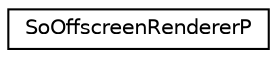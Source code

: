 digraph "Graphical Class Hierarchy"
{
 // LATEX_PDF_SIZE
  edge [fontname="Helvetica",fontsize="10",labelfontname="Helvetica",labelfontsize="10"];
  node [fontname="Helvetica",fontsize="10",shape=record];
  rankdir="LR";
  Node0 [label="SoOffscreenRendererP",height=0.2,width=0.4,color="black", fillcolor="white", style="filled",URL="$classSoOffscreenRendererP.html",tooltip=" "];
}
